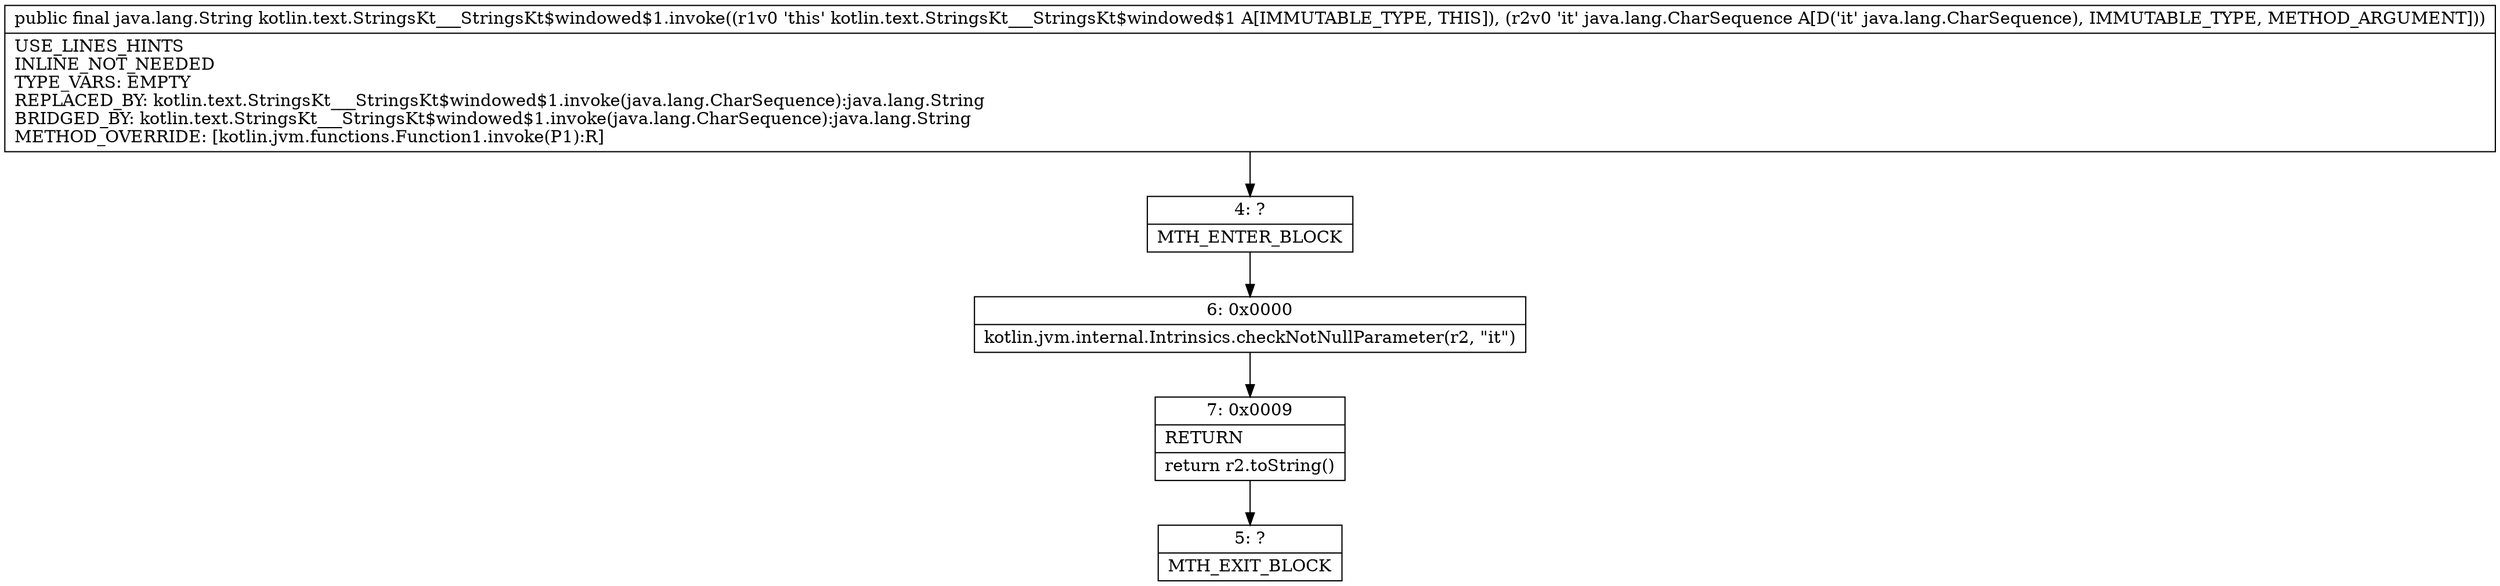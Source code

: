 digraph "CFG forkotlin.text.StringsKt___StringsKt$windowed$1.invoke(Ljava\/lang\/CharSequence;)Ljava\/lang\/String;" {
Node_4 [shape=record,label="{4\:\ ?|MTH_ENTER_BLOCK\l}"];
Node_6 [shape=record,label="{6\:\ 0x0000|kotlin.jvm.internal.Intrinsics.checkNotNullParameter(r2, \"it\")\l}"];
Node_7 [shape=record,label="{7\:\ 0x0009|RETURN\l|return r2.toString()\l}"];
Node_5 [shape=record,label="{5\:\ ?|MTH_EXIT_BLOCK\l}"];
MethodNode[shape=record,label="{public final java.lang.String kotlin.text.StringsKt___StringsKt$windowed$1.invoke((r1v0 'this' kotlin.text.StringsKt___StringsKt$windowed$1 A[IMMUTABLE_TYPE, THIS]), (r2v0 'it' java.lang.CharSequence A[D('it' java.lang.CharSequence), IMMUTABLE_TYPE, METHOD_ARGUMENT]))  | USE_LINES_HINTS\lINLINE_NOT_NEEDED\lTYPE_VARS: EMPTY\lREPLACED_BY: kotlin.text.StringsKt___StringsKt$windowed$1.invoke(java.lang.CharSequence):java.lang.String\lBRIDGED_BY: kotlin.text.StringsKt___StringsKt$windowed$1.invoke(java.lang.CharSequence):java.lang.String\lMETHOD_OVERRIDE: [kotlin.jvm.functions.Function1.invoke(P1):R]\l}"];
MethodNode -> Node_4;Node_4 -> Node_6;
Node_6 -> Node_7;
Node_7 -> Node_5;
}

